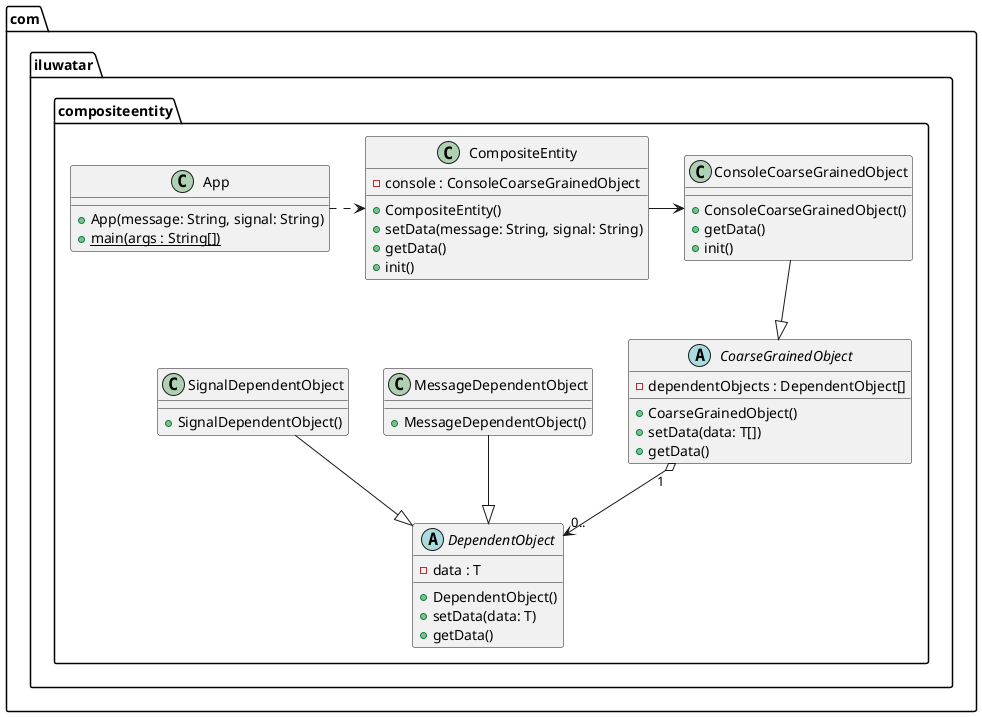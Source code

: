 @startuml
package com.iluwatar.compositeentity {
  class App {
     + App(message: String, signal: String)
     + main(args : String[]) {static}
  }
  class CompositeEntity{
      - console : ConsoleCoarseGrainedObject
      + CompositeEntity()
      + setData(message: String, signal: String)
      + getData()
      + init()
    }
  abstract CoarseGrainedObject{
    - dependentObjects : DependentObject[]
    + CoarseGrainedObject()
    + setData(data: T[])
    + getData()
  }
  abstract DependentObject{
      - data : T
      + DependentObject()
      + setData(data: T)
      + getData()
  }
  class ConsoleCoarseGrainedObject{
      + ConsoleCoarseGrainedObject()
      + getData()
      + init()
  }
  class MessageDependentObject{
          + MessageDependentObject()
  }
  class SignalDependentObject{
            + SignalDependentObject()
  }

  MessageDependentObject --|> DependentObject
  SignalDependentObject  --|> DependentObject
  ConsoleCoarseGrainedObject --|> CoarseGrainedObject
  CompositeEntity -right-> ConsoleCoarseGrainedObject
  CoarseGrainedObject "1" o--> "0.." DependentObject
  App .right.> CompositeEntity
}
@enduml

